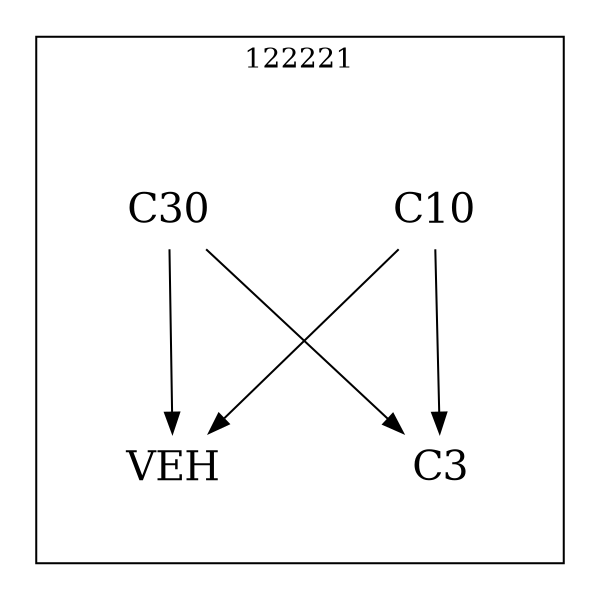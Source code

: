 strict digraph DAGS {
	size = "4,4!" ; ratio ="fill"; subgraph cluster_0{
			labeldoc = "t";
			label = "122221";node	[label= VEH, shape = plaintext, fontsize=20] VEH;node	[label= C3, shape = plaintext, fontsize=20] C3;node	[label= C10, shape = plaintext, fontsize=20] C10;node	[label= C30, shape = plaintext, fontsize=20] C30;
C10->VEH;
C10->C3;
C30->VEH;
C30->C3;
	}}